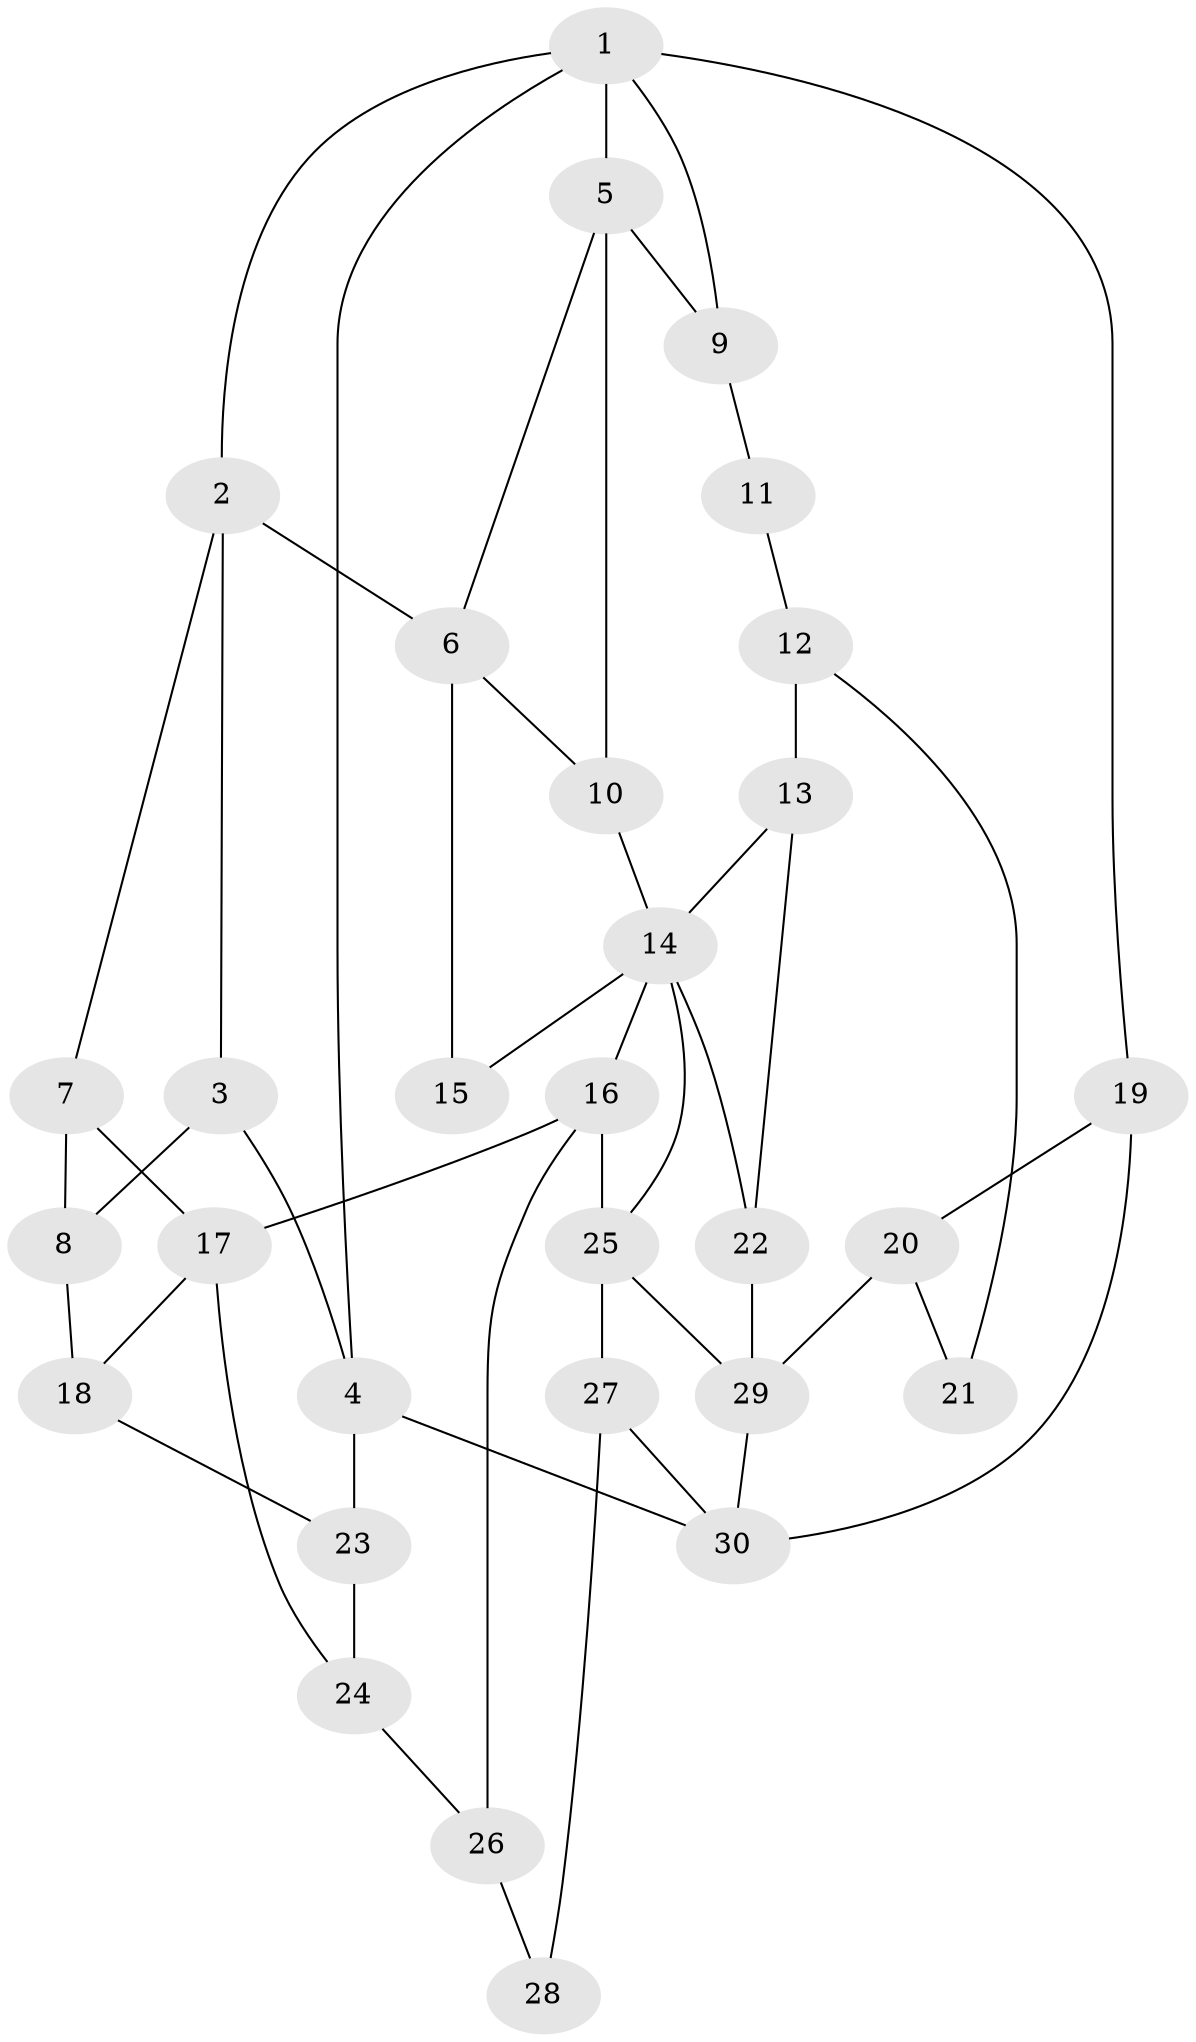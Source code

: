 // original degree distribution, {3: 0.020833333333333332, 4: 0.2604166666666667, 5: 0.5, 6: 0.21875}
// Generated by graph-tools (version 1.1) at 2025/54/03/04/25 22:54:20]
// undirected, 30 vertices, 50 edges
graph export_dot {
  node [color=gray90,style=filled];
  1;
  2;
  3;
  4;
  5;
  6;
  7;
  8;
  9;
  10;
  11;
  12;
  13;
  14;
  15;
  16;
  17;
  18;
  19;
  20;
  21;
  22;
  23;
  24;
  25;
  26;
  27;
  28;
  29;
  30;
  1 -- 2 [weight=1.0];
  1 -- 4 [weight=1.0];
  1 -- 5 [weight=2.0];
  1 -- 9 [weight=1.0];
  1 -- 19 [weight=1.0];
  2 -- 3 [weight=1.0];
  2 -- 6 [weight=2.0];
  2 -- 7 [weight=1.0];
  3 -- 4 [weight=1.0];
  3 -- 8 [weight=2.0];
  4 -- 23 [weight=2.0];
  4 -- 30 [weight=1.0];
  5 -- 6 [weight=1.0];
  5 -- 9 [weight=2.0];
  5 -- 10 [weight=2.0];
  6 -- 10 [weight=1.0];
  6 -- 15 [weight=2.0];
  7 -- 8 [weight=2.0];
  7 -- 17 [weight=1.0];
  8 -- 18 [weight=2.0];
  9 -- 11 [weight=2.0];
  10 -- 14 [weight=1.0];
  11 -- 12 [weight=2.0];
  12 -- 13 [weight=2.0];
  12 -- 21 [weight=2.0];
  13 -- 14 [weight=1.0];
  13 -- 22 [weight=1.0];
  14 -- 15 [weight=1.0];
  14 -- 16 [weight=1.0];
  14 -- 22 [weight=1.0];
  14 -- 25 [weight=1.0];
  16 -- 17 [weight=1.0];
  16 -- 25 [weight=1.0];
  16 -- 26 [weight=1.0];
  17 -- 18 [weight=1.0];
  17 -- 24 [weight=2.0];
  18 -- 23 [weight=1.0];
  19 -- 20 [weight=2.0];
  19 -- 30 [weight=2.0];
  20 -- 21 [weight=2.0];
  20 -- 29 [weight=2.0];
  22 -- 29 [weight=2.0];
  23 -- 24 [weight=2.0];
  24 -- 26 [weight=2.0];
  25 -- 27 [weight=2.0];
  25 -- 29 [weight=1.0];
  26 -- 28 [weight=2.0];
  27 -- 28 [weight=2.0];
  27 -- 30 [weight=2.0];
  29 -- 30 [weight=1.0];
}
